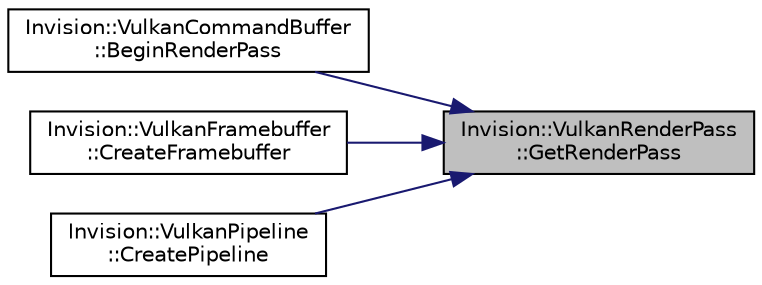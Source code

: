 digraph "Invision::VulkanRenderPass::GetRenderPass"
{
 // LATEX_PDF_SIZE
  edge [fontname="Helvetica",fontsize="10",labelfontname="Helvetica",labelfontsize="10"];
  node [fontname="Helvetica",fontsize="10",shape=record];
  rankdir="RL";
  Node1 [label="Invision::VulkanRenderPass\l::GetRenderPass",height=0.2,width=0.4,color="black", fillcolor="grey75", style="filled", fontcolor="black",tooltip=" "];
  Node1 -> Node2 [dir="back",color="midnightblue",fontsize="10",style="solid",fontname="Helvetica"];
  Node2 [label="Invision::VulkanCommandBuffer\l::BeginRenderPass",height=0.2,width=0.4,color="black", fillcolor="white", style="filled",URL="$class_invision_1_1_vulkan_command_buffer.html#a5a815d93b243cee4d37a8259b108439c",tooltip=" "];
  Node1 -> Node3 [dir="back",color="midnightblue",fontsize="10",style="solid",fontname="Helvetica"];
  Node3 [label="Invision::VulkanFramebuffer\l::CreateFramebuffer",height=0.2,width=0.4,color="black", fillcolor="white", style="filled",URL="$class_invision_1_1_vulkan_framebuffer.html#a3d675df2257feb9ab8c660d7ed72eae4",tooltip=" "];
  Node1 -> Node4 [dir="back",color="midnightblue",fontsize="10",style="solid",fontname="Helvetica"];
  Node4 [label="Invision::VulkanPipeline\l::CreatePipeline",height=0.2,width=0.4,color="black", fillcolor="white", style="filled",URL="$class_invision_1_1_vulkan_pipeline.html#ab0e613a0015c963d1b3e471867fbdc10",tooltip=" "];
}

